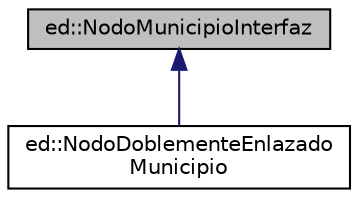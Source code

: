 digraph "ed::NodoMunicipioInterfaz"
{
  edge [fontname="Helvetica",fontsize="10",labelfontname="Helvetica",labelfontsize="10"];
  node [fontname="Helvetica",fontsize="10",shape=record];
  Node0 [label="ed::NodoMunicipioInterfaz",height=0.2,width=0.4,color="black", fillcolor="grey75", style="filled", fontcolor="black"];
  Node0 -> Node1 [dir="back",color="midnightblue",fontsize="10",style="solid",fontname="Helvetica"];
  Node1 [label="ed::NodoDoblementeEnlazado\lMunicipio",height=0.2,width=0.4,color="black", fillcolor="white", style="filled",URL="$classed_1_1NodoDoblementeEnlazadoMunicipio.html",tooltip="Definición de la clase NodoDoblementeEnlazadoMunicipio. "];
}
